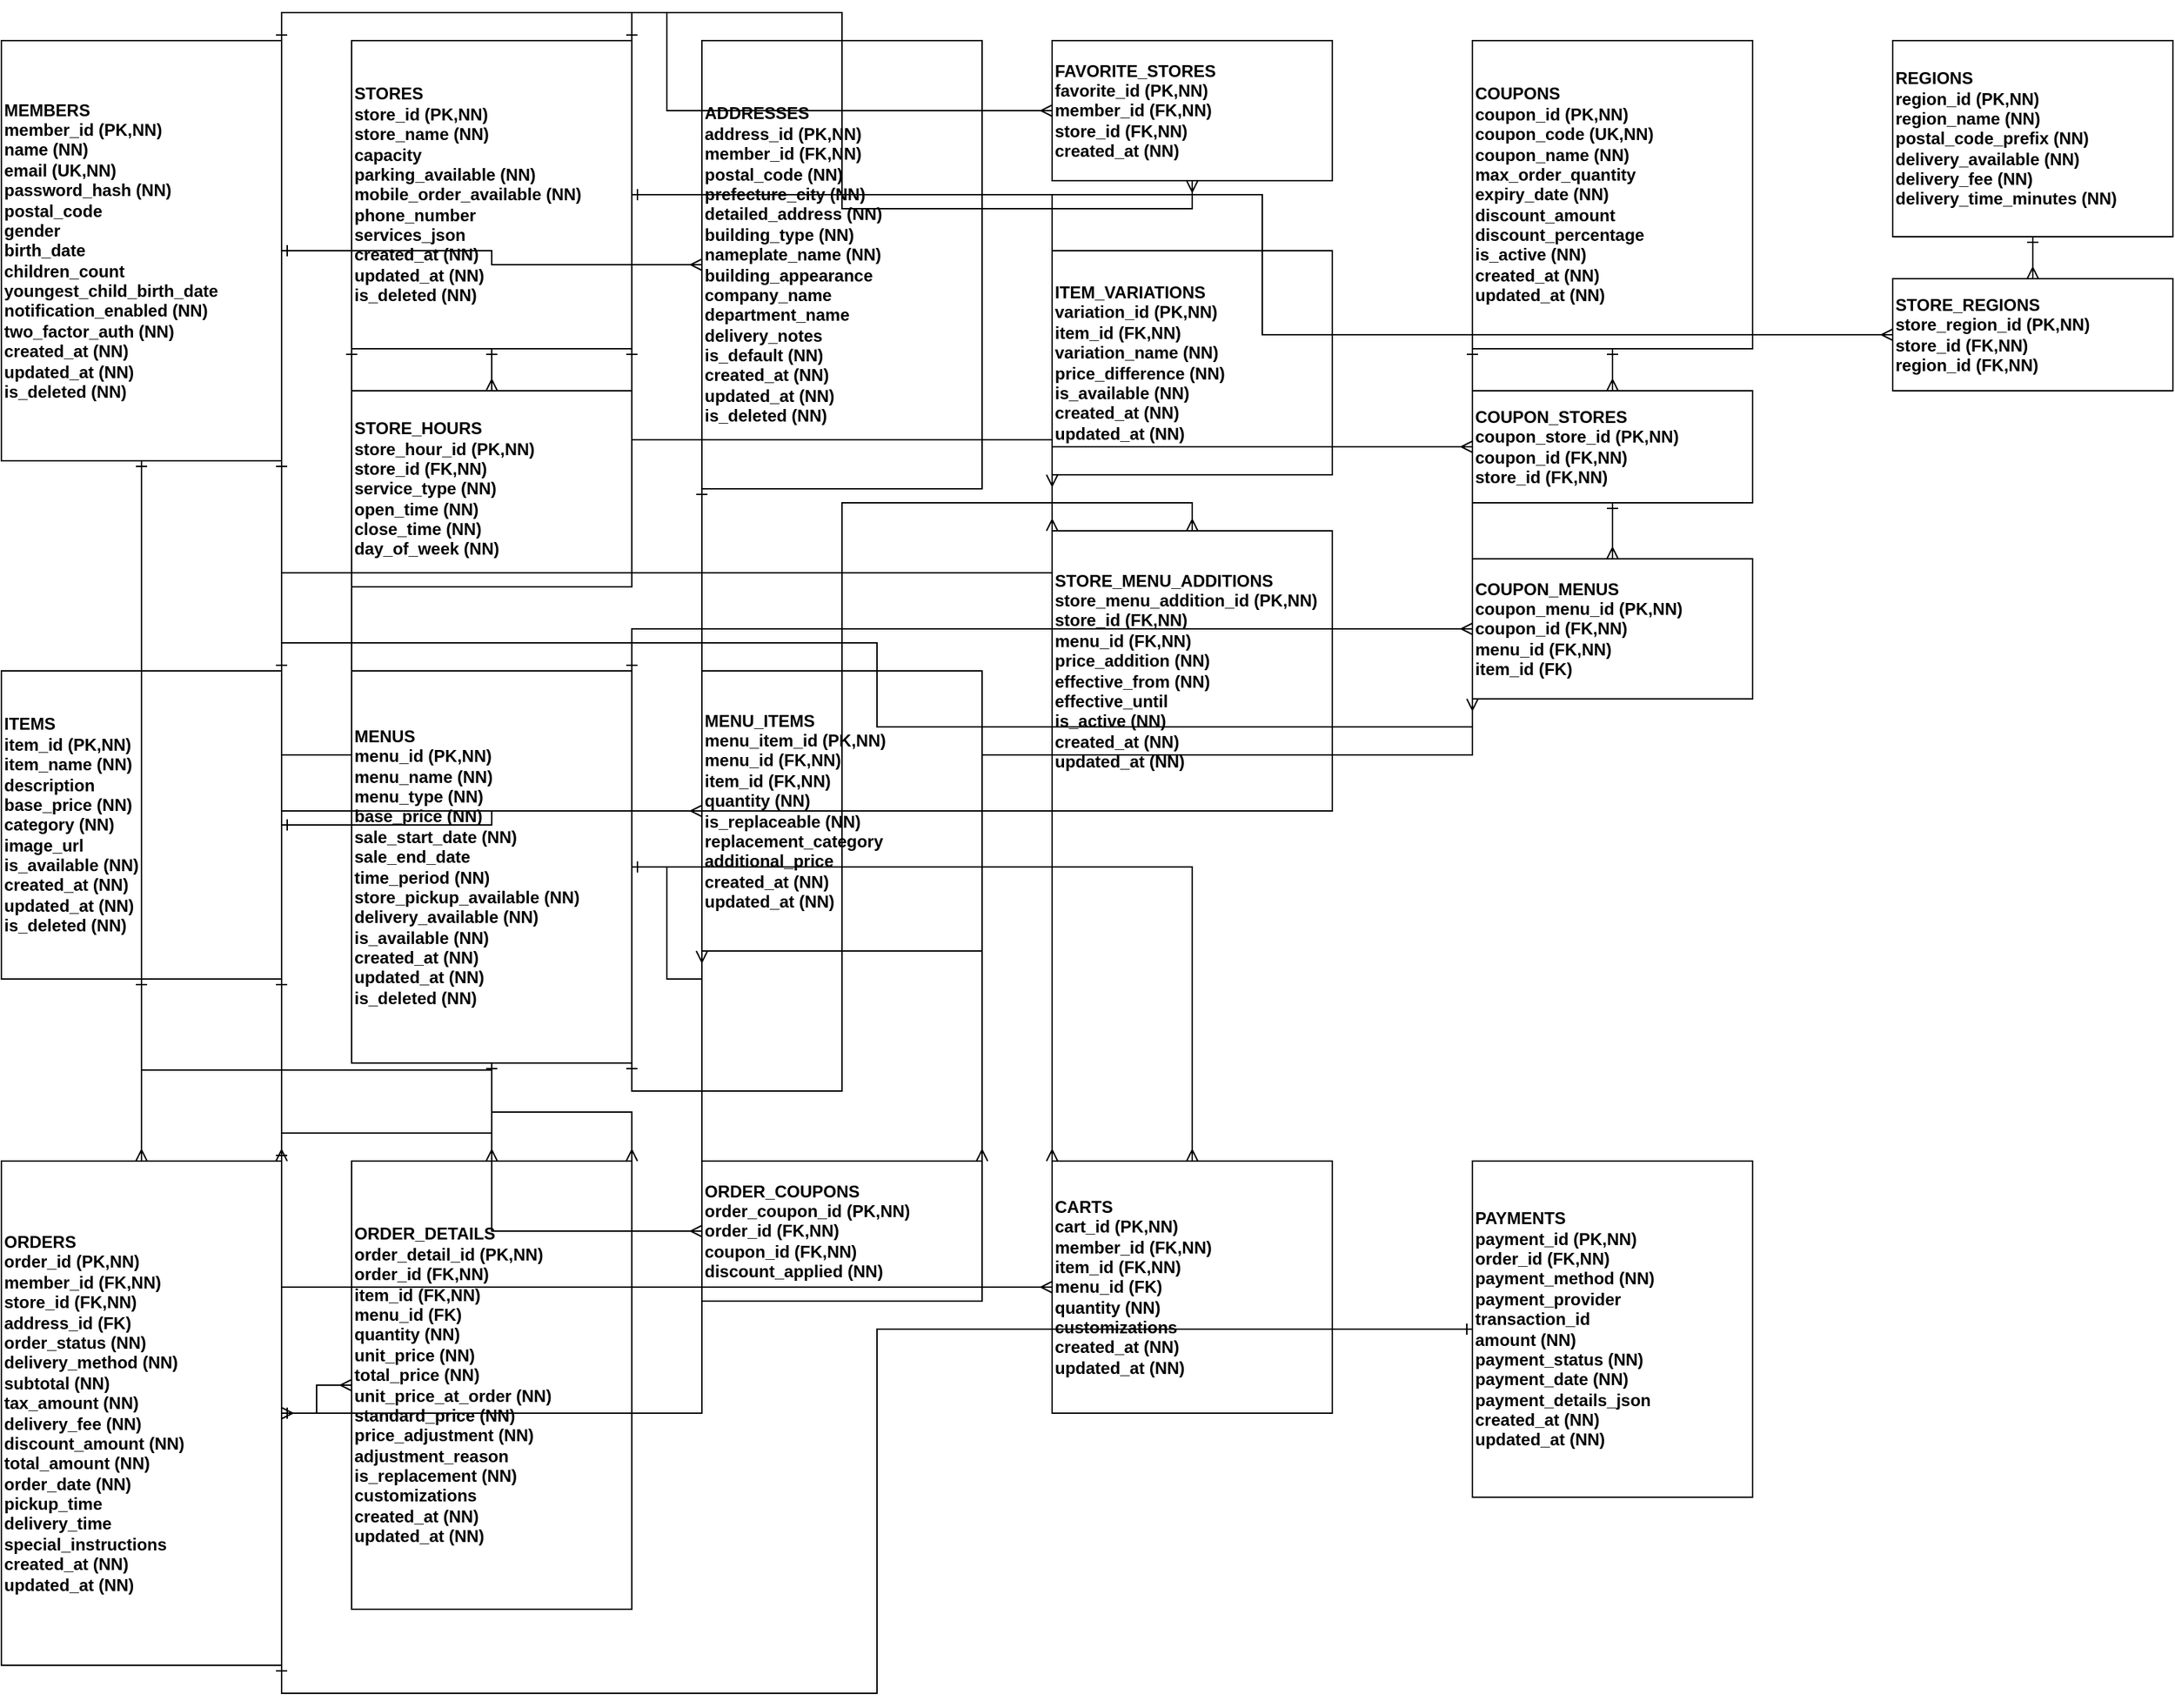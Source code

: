 <?xml version="1.0" encoding="UTF-8"?>
<mxfile version="24.7.17" type="device">
    <diagram name="Complete Physical ER Diagram" id="complete-physical-er">
        <mxGraphModel dx="1264" dy="878" grid="1" gridSize="10" guides="1" tooltips="1" connect="1" arrows="1" fold="1" page="1" pageScale="1" pageWidth="3500" pageHeight="2500" math="0" shadow="0">
            <root>
                <mxCell id="0"/>
                <mxCell id="1" parent="0"/>
                <mxCell id="members-table" value="MEMBERS&lt;br&gt;member_id (PK,NN)&lt;br&gt;name (NN)&lt;br&gt;email (UK,NN)&lt;br&gt;password_hash (NN)&lt;br&gt;postal_code&lt;br&gt;gender&lt;br&gt;birth_date&lt;br&gt;children_count&lt;br&gt;youngest_child_birth_date&lt;br&gt;notification_enabled (NN)&lt;br&gt;two_factor_auth (NN)&lt;br&gt;created_at (NN)&lt;br&gt;updated_at (NN)&lt;br&gt;is_deleted (NN)" style="whiteSpace=wrap;html=1;align=left;fontStyle=1;" parent="1" vertex="1">
                    <mxGeometry x="50" y="50" width="200" height="300" as="geometry"/>
                </mxCell>
                <mxCell id="stores-table" value="STORES&lt;br&gt;store_id (PK,NN)&lt;br&gt;store_name (NN)&lt;br&gt;capacity&lt;br&gt;parking_available (NN)&lt;br&gt;mobile_order_available (NN)&lt;br&gt;phone_number&lt;br&gt;services_json&lt;br&gt;created_at (NN)&lt;br&gt;updated_at (NN)&lt;br&gt;is_deleted (NN)" style="whiteSpace=wrap;html=1;align=left;fontStyle=1;" parent="1" vertex="1">
                    <mxGeometry x="300" y="50" width="200" height="220" as="geometry"/>
                </mxCell>
                <mxCell id="addresses-table" value="ADDRESSES&lt;br&gt;address_id (PK,NN)&lt;br&gt;member_id (FK,NN)&lt;br&gt;postal_code (NN)&lt;br&gt;prefecture_city (NN)&lt;br&gt;detailed_address (NN)&lt;br&gt;building_type (NN)&lt;br&gt;nameplate_name (NN)&lt;br&gt;building_appearance&lt;br&gt;company_name&lt;br&gt;department_name&lt;br&gt;delivery_notes&lt;br&gt;is_default (NN)&lt;br&gt;created_at (NN)&lt;br&gt;updated_at (NN)&lt;br&gt;is_deleted (NN)" style="whiteSpace=wrap;html=1;align=left;fontStyle=1;" parent="1" vertex="1">
                    <mxGeometry x="550" y="50" width="200" height="320" as="geometry"/>
                </mxCell>
                <mxCell id="store-hours-table" value="STORE_HOURS&lt;br&gt;store_hour_id (PK,NN)&lt;br&gt;store_id (FK,NN)&lt;br&gt;service_type (NN)&lt;br&gt;open_time (NN)&lt;br&gt;close_time (NN)&lt;br&gt;day_of_week (NN)" style="whiteSpace=wrap;html=1;align=left;fontStyle=1;" parent="1" vertex="1">
                    <mxGeometry x="300" y="300" width="200" height="140" as="geometry"/>
                </mxCell>
                <mxCell id="favorite-stores-table" value="FAVORITE_STORES&lt;br&gt;favorite_id (PK,NN)&lt;br&gt;member_id (FK,NN)&lt;br&gt;store_id (FK,NN)&lt;br&gt;created_at (NN)" style="whiteSpace=wrap;html=1;align=left;fontStyle=1;" parent="1" vertex="1">
                    <mxGeometry x="800" y="50" width="200" height="100" as="geometry"/>
                </mxCell>
                <mxCell id="items-table" value="ITEMS&lt;br&gt;item_id (PK,NN)&lt;br&gt;item_name (NN)&lt;br&gt;description&lt;br&gt;base_price (NN)&lt;br&gt;category (NN)&lt;br&gt;image_url&lt;br&gt;is_available (NN)&lt;br&gt;created_at (NN)&lt;br&gt;updated_at (NN)&lt;br&gt;is_deleted (NN)" style="whiteSpace=wrap;html=1;align=left;fontStyle=1;" parent="1" vertex="1">
                    <mxGeometry x="50" y="500" width="200" height="220" as="geometry"/>
                </mxCell>
                <mxCell id="menus-table" value="MENUS&lt;br&gt;menu_id (PK,NN)&lt;br&gt;menu_name (NN)&lt;br&gt;menu_type (NN)&lt;br&gt;base_price (NN)&lt;br&gt;sale_start_date (NN)&lt;br&gt;sale_end_date&lt;br&gt;time_period (NN)&lt;br&gt;store_pickup_available (NN)&lt;br&gt;delivery_available (NN)&lt;br&gt;is_available (NN)&lt;br&gt;created_at (NN)&lt;br&gt;updated_at (NN)&lt;br&gt;is_deleted (NN)" style="whiteSpace=wrap;html=1;align=left;fontStyle=1;" parent="1" vertex="1">
                    <mxGeometry x="300" y="500" width="200" height="280" as="geometry"/>
                </mxCell>
                <mxCell id="menu-items-table" value="MENU_ITEMS&lt;br&gt;menu_item_id (PK,NN)&lt;br&gt;menu_id (FK,NN)&lt;br&gt;item_id (FK,NN)&lt;br&gt;quantity (NN)&lt;br&gt;is_replaceable (NN)&lt;br&gt;replacement_category&lt;br&gt;additional_price&lt;br&gt;created_at (NN)&lt;br&gt;updated_at (NN)" style="whiteSpace=wrap;html=1;align=left;fontStyle=1;" parent="1" vertex="1">
                    <mxGeometry x="550" y="500" width="200" height="200" as="geometry"/>
                </mxCell>
                <mxCell id="item-variations-table" value="ITEM_VARIATIONS&lt;br&gt;variation_id (PK,NN)&lt;br&gt;item_id (FK,NN)&lt;br&gt;variation_name (NN)&lt;br&gt;price_difference (NN)&lt;br&gt;is_available (NN)&lt;br&gt;created_at (NN)&lt;br&gt;updated_at (NN)" style="whiteSpace=wrap;html=1;align=left;fontStyle=1;" parent="1" vertex="1">
                    <mxGeometry x="800" y="200" width="200" height="160" as="geometry"/>
                </mxCell>
                <mxCell id="store-menu-additions-table" value="STORE_MENU_ADDITIONS&lt;br&gt;store_menu_addition_id (PK,NN)&lt;br&gt;store_id (FK,NN)&lt;br&gt;menu_id (FK,NN)&lt;br&gt;price_addition (NN)&lt;br&gt;effective_from (NN)&lt;br&gt;effective_until&lt;br&gt;is_active (NN)&lt;br&gt;created_at (NN)&lt;br&gt;updated_at (NN)" style="whiteSpace=wrap;html=1;align=left;fontStyle=1;" parent="1" vertex="1">
                    <mxGeometry x="800" y="400" width="200" height="200" as="geometry"/>
                </mxCell>
                <mxCell id="coupons-table" value="COUPONS&lt;br&gt;coupon_id (PK,NN)&lt;br&gt;coupon_code (UK,NN)&lt;br&gt;coupon_name (NN)&lt;br&gt;max_order_quantity&lt;br&gt;expiry_date (NN)&lt;br&gt;discount_amount&lt;br&gt;discount_percentage&lt;br&gt;is_active (NN)&lt;br&gt;created_at (NN)&lt;br&gt;updated_at (NN)" style="whiteSpace=wrap;html=1;align=left;fontStyle=1;" parent="1" vertex="1">
                    <mxGeometry x="1100" y="50" width="200" height="220" as="geometry"/>
                </mxCell>
                <mxCell id="coupon-stores-table" value="COUPON_STORES&lt;br&gt;coupon_store_id (PK,NN)&lt;br&gt;coupon_id (FK,NN)&lt;br&gt;store_id (FK,NN)" style="whiteSpace=wrap;html=1;align=left;fontStyle=1;" parent="1" vertex="1">
                    <mxGeometry x="1100" y="300" width="200" height="80" as="geometry"/>
                </mxCell>
                <mxCell id="coupon-menus-table" value="COUPON_MENUS&lt;br&gt;coupon_menu_id (PK,NN)&lt;br&gt;coupon_id (FK,NN)&lt;br&gt;menu_id (FK,NN)&lt;br&gt;item_id (FK)" style="whiteSpace=wrap;html=1;align=left;fontStyle=1;" parent="1" vertex="1">
                    <mxGeometry x="1100" y="420" width="200" height="100" as="geometry"/>
                </mxCell>
                <mxCell id="orders-table" value="ORDERS&lt;br&gt;order_id (PK,NN)&lt;br&gt;member_id (FK,NN)&lt;br&gt;store_id (FK,NN)&lt;br&gt;address_id (FK)&lt;br&gt;order_status (NN)&lt;br&gt;delivery_method (NN)&lt;br&gt;subtotal (NN)&lt;br&gt;tax_amount (NN)&lt;br&gt;delivery_fee (NN)&lt;br&gt;discount_amount (NN)&lt;br&gt;total_amount (NN)&lt;br&gt;order_date (NN)&lt;br&gt;pickup_time&lt;br&gt;delivery_time&lt;br&gt;special_instructions&lt;br&gt;created_at (NN)&lt;br&gt;updated_at (NN)" style="whiteSpace=wrap;html=1;align=left;fontStyle=1;" parent="1" vertex="1">
                    <mxGeometry x="50" y="850" width="200" height="360" as="geometry"/>
                </mxCell>
                <mxCell id="order-details-table" value="ORDER_DETAILS&lt;br&gt;order_detail_id (PK,NN)&lt;br&gt;order_id (FK,NN)&lt;br&gt;item_id (FK,NN)&lt;br&gt;menu_id (FK)&lt;br&gt;quantity (NN)&lt;br&gt;unit_price (NN)&lt;br&gt;total_price (NN)&lt;br&gt;unit_price_at_order (NN)&lt;br&gt;standard_price (NN)&lt;br&gt;price_adjustment (NN)&lt;br&gt;adjustment_reason&lt;br&gt;is_replacement (NN)&lt;br&gt;customizations&lt;br&gt;created_at (NN)&lt;br&gt;updated_at (NN)" style="whiteSpace=wrap;html=1;align=left;fontStyle=1;" parent="1" vertex="1">
                    <mxGeometry x="300" y="850" width="200" height="320" as="geometry"/>
                </mxCell>
                <mxCell id="order-coupons-table" value="ORDER_COUPONS&lt;br&gt;order_coupon_id (PK,NN)&lt;br&gt;order_id (FK,NN)&lt;br&gt;coupon_id (FK,NN)&lt;br&gt;discount_applied (NN)" style="whiteSpace=wrap;html=1;align=left;fontStyle=1;" parent="1" vertex="1">
                    <mxGeometry x="550" y="850" width="200" height="100" as="geometry"/>
                </mxCell>
                <mxCell id="carts-table" value="CARTS&lt;br&gt;cart_id (PK,NN)&lt;br&gt;member_id (FK,NN)&lt;br&gt;item_id (FK,NN)&lt;br&gt;menu_id (FK)&lt;br&gt;quantity (NN)&lt;br&gt;customizations&lt;br&gt;created_at (NN)&lt;br&gt;updated_at (NN)" style="whiteSpace=wrap;html=1;align=left;fontStyle=1;" parent="1" vertex="1">
                    <mxGeometry x="800" y="850" width="200" height="180" as="geometry"/>
                </mxCell>
                <mxCell id="payments-table" value="PAYMENTS&lt;br&gt;payment_id (PK,NN)&lt;br&gt;order_id (FK,NN)&lt;br&gt;payment_method (NN)&lt;br&gt;payment_provider&lt;br&gt;transaction_id&lt;br&gt;amount (NN)&lt;br&gt;payment_status (NN)&lt;br&gt;payment_date (NN)&lt;br&gt;payment_details_json&lt;br&gt;created_at (NN)&lt;br&gt;updated_at (NN)" style="whiteSpace=wrap;html=1;align=left;fontStyle=1;" parent="1" vertex="1">
                    <mxGeometry x="1100" y="850" width="200" height="240" as="geometry"/>
                </mxCell>
                <mxCell id="regions-table" value="REGIONS&lt;br&gt;region_id (PK,NN)&lt;br&gt;region_name (NN)&lt;br&gt;postal_code_prefix (NN)&lt;br&gt;delivery_available (NN)&lt;br&gt;delivery_fee (NN)&lt;br&gt;delivery_time_minutes (NN)" style="whiteSpace=wrap;html=1;align=left;fontStyle=1;" parent="1" vertex="1">
                    <mxGeometry x="1400" y="50" width="200" height="140" as="geometry"/>
                </mxCell>
                <mxCell id="store-regions-table" value="STORE_REGIONS&lt;br&gt;store_region_id (PK,NN)&lt;br&gt;store_id (FK,NN)&lt;br&gt;region_id (FK,NN)" style="whiteSpace=wrap;html=1;align=left;fontStyle=1;" parent="1" vertex="1">
                    <mxGeometry x="1400" y="220" width="200" height="80" as="geometry"/>
                </mxCell>
                <mxCell id="members-addresses" style="edgeStyle=orthogonalEdgeStyle;rounded=0;orthogonalLoop=1;jettySize=auto;html=1;exitX=1;exitY=0.5;exitDx=0;exitDy=0;entryX=0;entryY=0.5;entryDx=0;entryDy=0;endArrow=ERmany;startArrow=ERone;startFill=0;endFill=0;" parent="1" source="members-table" target="addresses-table" edge="1">
                    <mxGeometry relative="1" as="geometry"/>
                </mxCell>
                <mxCell id="members-favorites" style="edgeStyle=orthogonalEdgeStyle;rounded=0;orthogonalLoop=1;jettySize=auto;html=1;exitX=1;exitY=0;exitDx=0;exitDy=0;entryX=0;entryY=0.5;entryDx=0;entryDy=0;endArrow=ERmany;startArrow=ERone;startFill=0;endFill=0;" parent="1" source="members-table" target="favorite-stores-table" edge="1">
                    <mxGeometry relative="1" as="geometry"/>
                </mxCell>
                <mxCell id="stores-favorites" style="edgeStyle=orthogonalEdgeStyle;rounded=0;orthogonalLoop=1;jettySize=auto;html=1;exitX=1;exitY=0;exitDx=0;exitDy=0;entryX=0.5;entryY=1;entryDx=0;entryDy=0;endArrow=ERmany;startArrow=ERone;startFill=0;endFill=0;" parent="1" source="stores-table" target="favorite-stores-table" edge="1">
                    <mxGeometry relative="1" as="geometry"/>
                </mxCell>
                <mxCell id="stores-hours" style="edgeStyle=orthogonalEdgeStyle;rounded=0;orthogonalLoop=1;jettySize=auto;html=1;exitX=0.5;exitY=1;exitDx=0;exitDy=0;entryX=0.5;entryY=0;entryDx=0;entryDy=0;endArrow=ERmany;startArrow=ERone;startFill=0;endFill=0;" parent="1" source="stores-table" target="store-hours-table" edge="1">
                    <mxGeometry relative="1" as="geometry"/>
                </mxCell>
                <mxCell id="items-variations" style="edgeStyle=orthogonalEdgeStyle;rounded=0;orthogonalLoop=1;jettySize=auto;html=1;exitX=1;exitY=0;exitDx=0;exitDy=0;entryX=0;entryY=1;entryDx=0;entryDy=0;endArrow=ERmany;startArrow=ERone;startFill=0;endFill=0;" parent="1" source="items-table" target="item-variations-table" edge="1">
                    <mxGeometry relative="1" as="geometry"/>
                </mxCell>
                <mxCell id="items-menu-items" style="edgeStyle=orthogonalEdgeStyle;rounded=0;orthogonalLoop=1;jettySize=auto;html=1;exitX=1;exitY=0.5;exitDx=0;exitDy=0;entryX=0;entryY=0.5;entryDx=0;entryDy=0;endArrow=ERmany;startArrow=ERone;startFill=0;endFill=0;" parent="1" source="items-table" target="menu-items-table" edge="1">
                    <mxGeometry relative="1" as="geometry"/>
                </mxCell>
                <mxCell id="menus-menu-items" style="edgeStyle=orthogonalEdgeStyle;rounded=0;orthogonalLoop=1;jettySize=auto;html=1;exitX=1;exitY=0.5;exitDx=0;exitDy=0;entryX=0;entryY=1;entryDx=0;entryDy=0;endArrow=ERmany;startArrow=ERone;startFill=0;endFill=0;" parent="1" source="menus-table" target="menu-items-table" edge="1">
                    <mxGeometry relative="1" as="geometry"/>
                </mxCell>
                <mxCell id="stores-additions" style="edgeStyle=orthogonalEdgeStyle;rounded=0;orthogonalLoop=1;jettySize=auto;html=1;exitX=1;exitY=1;exitDx=0;exitDy=0;entryX=0;entryY=0;entryDx=0;entryDy=0;endArrow=ERmany;startArrow=ERone;startFill=0;endFill=0;" parent="1" source="stores-table" target="store-menu-additions-table" edge="1">
                    <mxGeometry relative="1" as="geometry"/>
                </mxCell>
                <mxCell id="menus-additions" style="edgeStyle=orthogonalEdgeStyle;rounded=0;orthogonalLoop=1;jettySize=auto;html=1;exitX=1;exitY=1;exitDx=0;exitDy=0;entryX=0.5;entryY=0;entryDx=0;entryDy=0;endArrow=ERmany;startArrow=ERone;startFill=0;endFill=0;" parent="1" source="menus-table" target="store-menu-additions-table" edge="1">
                    <mxGeometry relative="1" as="geometry"/>
                </mxCell>
                <mxCell id="coupons-stores" style="edgeStyle=orthogonalEdgeStyle;rounded=0;orthogonalLoop=1;jettySize=auto;html=1;exitX=0.5;exitY=1;exitDx=0;exitDy=0;entryX=0.5;entryY=0;entryDx=0;entryDy=0;endArrow=ERmany;startArrow=ERone;startFill=0;endFill=0;" parent="1" source="coupons-table" target="coupon-stores-table" edge="1">
                    <mxGeometry relative="1" as="geometry"/>
                </mxCell>
                <mxCell id="coupons-menus" style="edgeStyle=orthogonalEdgeStyle;rounded=0;orthogonalLoop=1;jettySize=auto;html=1;exitX=0.5;exitY=1;exitDx=0;exitDy=0;entryX=0.5;entryY=0;entryDx=0;entryDy=0;endArrow=ERmany;startArrow=ERone;startFill=0;endFill=0;" parent="1" source="coupon-stores-table" target="coupon-menus-table" edge="1">
                    <mxGeometry relative="1" as="geometry"/>
                </mxCell>
                <mxCell id="members-orders" style="edgeStyle=orthogonalEdgeStyle;rounded=0;orthogonalLoop=1;jettySize=auto;html=1;exitX=0.5;exitY=1;exitDx=0;exitDy=0;entryX=0.5;entryY=0;entryDx=0;entryDy=0;endArrow=ERmany;startArrow=ERone;startFill=0;endFill=0;" parent="1" source="members-table" target="orders-table" edge="1">
                    <mxGeometry relative="1" as="geometry"/>
                </mxCell>
                <mxCell id="orders-details" style="edgeStyle=orthogonalEdgeStyle;rounded=0;orthogonalLoop=1;jettySize=auto;html=1;exitX=1;exitY=0.5;exitDx=0;exitDy=0;entryX=0;entryY=0.5;entryDx=0;entryDy=0;endArrow=ERmany;startArrow=ERone;startFill=0;endFill=0;" parent="1" source="orders-table" target="order-details-table" edge="1">
                    <mxGeometry relative="1" as="geometry"/>
                </mxCell>
                <mxCell id="orders-coupons" style="edgeStyle=orthogonalEdgeStyle;rounded=0;orthogonalLoop=1;jettySize=auto;html=1;exitX=1;exitY=0;exitDx=0;exitDy=0;entryX=0;entryY=0.5;entryDx=0;entryDy=0;endArrow=ERmany;startArrow=ERone;startFill=0;endFill=0;" parent="1" source="orders-table" target="order-coupons-table" edge="1">
                    <mxGeometry relative="1" as="geometry"/>
                </mxCell>
                <mxCell id="orders-payments" style="edgeStyle=orthogonalEdgeStyle;rounded=0;orthogonalLoop=1;jettySize=auto;html=1;exitX=1;exitY=1;exitDx=0;exitDy=0;entryX=0;entryY=0.5;entryDx=0;entryDy=0;endArrow=ERone;startArrow=ERone;startFill=0;endFill=0;" parent="1" source="orders-table" target="payments-table" edge="1">
                    <mxGeometry relative="1" as="geometry"/>
                </mxCell>
                <mxCell id="members-carts" style="edgeStyle=orthogonalEdgeStyle;rounded=0;orthogonalLoop=1;jettySize=auto;html=1;exitX=1;exitY=1;exitDx=0;exitDy=0;entryX=0;entryY=0;entryDx=0;entryDy=0;endArrow=ERmany;startArrow=ERone;startFill=0;endFill=0;" parent="1" source="members-table" target="carts-table" edge="1">
                    <mxGeometry relative="1" as="geometry"/>
                </mxCell>
                                 <mxCell id="regions-store-regions" style="edgeStyle=orthogonalEdgeStyle;rounded=0;orthogonalLoop=1;jettySize=auto;html=1;exitX=0.5;exitY=1;exitDx=0;exitDy=0;entryX=0.5;entryY=0;entryDx=0;entryDy=0;endArrow=ERmany;startArrow=ERone;startFill=0;endFill=0;" parent="1" source="regions-table" target="store-regions-table" edge="1">
                     <mxGeometry relative="1" as="geometry"/>
                 </mxCell>
                 <mxCell id="stores-store-regions" style="edgeStyle=orthogonalEdgeStyle;rounded=0;orthogonalLoop=1;jettySize=auto;html=1;exitX=1;exitY=0.5;exitDx=0;exitDy=0;entryX=0;entryY=0.5;entryDx=0;entryDy=0;endArrow=ERmany;startArrow=ERone;startFill=0;endFill=0;" parent="1" source="stores-table" target="store-regions-table" edge="1">
                     <mxGeometry relative="1" as="geometry"/>
                 </mxCell>
                 <mxCell id="stores-coupon-stores" style="edgeStyle=orthogonalEdgeStyle;rounded=0;orthogonalLoop=1;jettySize=auto;html=1;exitX=1;exitY=0.5;exitDx=0;exitDy=0;entryX=0;entryY=0.5;entryDx=0;entryDy=0;endArrow=ERmany;startArrow=ERone;startFill=0;endFill=0;" parent="1" source="stores-table" target="coupon-stores-table" edge="1">
                     <mxGeometry relative="1" as="geometry"/>
                 </mxCell>
                 <mxCell id="stores-orders" style="edgeStyle=orthogonalEdgeStyle;rounded=0;orthogonalLoop=1;jettySize=auto;html=1;exitX=0;exitY=1;exitDx=0;exitDy=0;entryX=1;entryY=0;entryDx=0;entryDy=0;endArrow=ERmany;startArrow=ERone;startFill=0;endFill=0;" parent="1" source="stores-table" target="orders-table" edge="1">
                     <mxGeometry relative="1" as="geometry"/>
                 </mxCell>
                 <mxCell id="addresses-orders" style="edgeStyle=orthogonalEdgeStyle;rounded=0;orthogonalLoop=1;jettySize=auto;html=1;exitX=0;exitY=1;exitDx=0;exitDy=0;entryX=1;entryY=0.5;entryDx=0;entryDy=0;endArrow=ERmany;startArrow=ERone;startFill=0;endFill=0;" parent="1" source="addresses-table" target="orders-table" edge="1">
                     <mxGeometry relative="1" as="geometry"/>
                 </mxCell>
                 <mxCell id="items-order-details" style="edgeStyle=orthogonalEdgeStyle;rounded=0;orthogonalLoop=1;jettySize=auto;html=1;exitX=0.5;exitY=1;exitDx=0;exitDy=0;entryX=0.5;entryY=0;entryDx=0;entryDy=0;endArrow=ERmany;startArrow=ERone;startFill=0;endFill=0;" parent="1" source="items-table" target="order-details-table" edge="1">
                     <mxGeometry relative="1" as="geometry"/>
                 </mxCell>
                 <mxCell id="items-carts" style="edgeStyle=orthogonalEdgeStyle;rounded=0;orthogonalLoop=1;jettySize=auto;html=1;exitX=1;exitY=1;exitDx=0;exitDy=0;entryX=0;entryY=0.5;entryDx=0;entryDy=0;endArrow=ERmany;startArrow=ERone;startFill=0;endFill=0;" parent="1" source="items-table" target="carts-table" edge="1">
                     <mxGeometry relative="1" as="geometry"/>
                 </mxCell>
                 <mxCell id="menus-order-details" style="edgeStyle=orthogonalEdgeStyle;rounded=0;orthogonalLoop=1;jettySize=auto;html=1;exitX=0.5;exitY=1;exitDx=0;exitDy=0;entryX=1;entryY=0;entryDx=0;entryDy=0;endArrow=ERmany;startArrow=ERone;startFill=0;endFill=0;" parent="1" source="menus-table" target="order-details-table" edge="1">
                     <mxGeometry relative="1" as="geometry"/>
                 </mxCell>
                 <mxCell id="menus-carts" style="edgeStyle=orthogonalEdgeStyle;rounded=0;orthogonalLoop=1;jettySize=auto;html=1;exitX=1;exitY=0.5;exitDx=0;exitDy=0;entryX=0.5;entryY=0;entryDx=0;entryDy=0;endArrow=ERmany;startArrow=ERone;startFill=0;endFill=0;" parent="1" source="menus-table" target="carts-table" edge="1">
                     <mxGeometry relative="1" as="geometry"/>
                 </mxCell>
                 <mxCell id="menus-coupon-menus" style="edgeStyle=orthogonalEdgeStyle;rounded=0;orthogonalLoop=1;jettySize=auto;html=1;exitX=1;exitY=0;exitDx=0;exitDy=0;entryX=0;entryY=0.5;entryDx=0;entryDy=0;endArrow=ERmany;startArrow=ERone;startFill=0;endFill=0;" parent="1" source="menus-table" target="coupon-menus-table" edge="1">
                     <mxGeometry relative="1" as="geometry"/>
                 </mxCell>
                 <mxCell id="items-coupon-menus" style="edgeStyle=orthogonalEdgeStyle;rounded=0;orthogonalLoop=1;jettySize=auto;html=1;exitX=1;exitY=0;exitDx=0;exitDy=0;entryX=0;entryY=1;entryDx=0;entryDy=0;endArrow=ERmany;startArrow=ERone;startFill=0;endFill=0;" parent="1" source="items-table" target="coupon-menus-table" edge="1">
                     <mxGeometry relative="1" as="geometry"/>
                 </mxCell>
                 <mxCell id="coupons-order-coupons" style="edgeStyle=orthogonalEdgeStyle;rounded=0;orthogonalLoop=1;jettySize=auto;html=1;exitX=0;exitY=1;exitDx=0;exitDy=0;entryX=1;entryY=0;entryDx=0;entryDy=0;endArrow=ERmany;startArrow=ERone;startFill=0;endFill=0;" parent="1" source="coupons-table" target="order-coupons-table" edge="1">
                     <mxGeometry relative="1" as="geometry"/>
                 </mxCell>
            </root>
        </mxGraphModel>
    </diagram>
</mxfile>